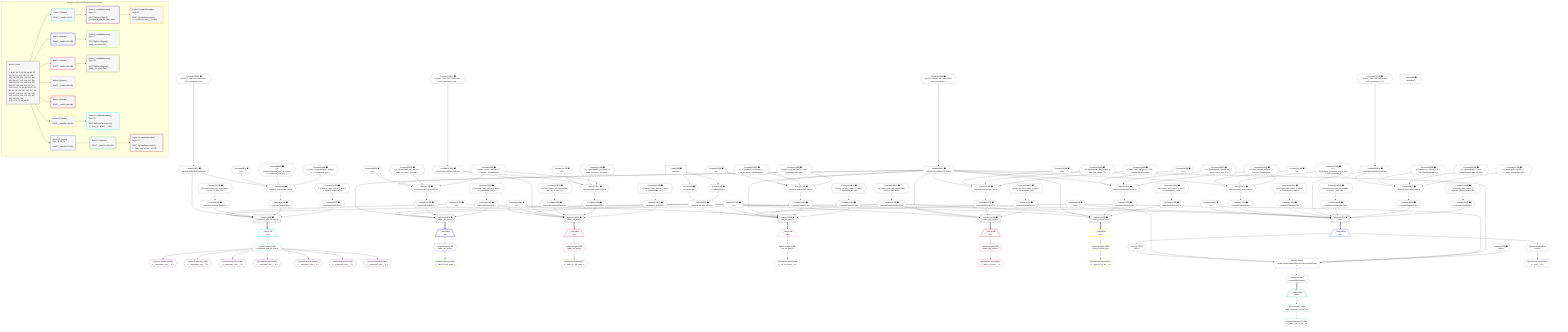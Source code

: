 %%{init: {'themeVariables': { 'fontSize': '12px'}}}%%
graph TD
    classDef path fill:#eee,stroke:#000,color:#000
    classDef plan fill:#fff,stroke-width:1px,color:#000
    classDef itemplan fill:#fff,stroke-width:2px,color:#000
    classDef unbatchedplan fill:#dff,stroke-width:1px,color:#000
    classDef sideeffectplan fill:#fcc,stroke-width:2px,color:#000
    classDef bucket fill:#f6f6f6,color:#000,stroke-width:2px,text-align:left


    %% plan dependencies
    PgSelect61[["PgSelect[61∈0] ➊<br />ᐸpostᐳ"]]:::plan
    Object11{{"Object[11∈0] ➊<br />ᐸ{pgSettings,withPgClient}ᐳ"}}:::plan
    Constant200{{"Constant[200∈0] ➊<br />ᐸ1ᐳ"}}:::plan
    Lambda95{{"Lambda[95∈0] ➊<br />ᐸcalculateLimitAndOffsetSQLᐳ"}}:::plan
    Lambda170{{"Lambda[170∈0] ➊<br />ᐸcalculateOrderBySQLᐳ"}}:::plan
    Lambda175{{"Lambda[175∈0] ➊<br />ᐸcalculateOrderBySQLᐳ"}}:::plan
    Lambda182{{"Lambda[182∈0] ➊<br />ᐸcalculateShouldReverseOrderᐳ"}}:::plan
    Lambda184{{"Lambda[184∈0] ➊<br />ᐸcalculateLimitAndOffsetSQLᐳ"}}:::plan
    Lambda189{{"Lambda[189∈0] ➊<br />ᐸcalculateOrderBySQLᐳ"}}:::plan
    Lambda194{{"Lambda[194∈0] ➊<br />ᐸcalculateOrderBySQLᐳ"}}:::plan
    Object11 & Constant200 & Lambda95 & Lambda170 & Lambda175 & Lambda182 & Lambda184 & Lambda189 & Lambda194 --> PgSelect61
    PgSelect39[["PgSelect[39∈0] ➊<br />ᐸint_set_queryᐳ"]]:::plan
    Constant195{{"Constant[195∈0] ➊<br />ᐸ5ᐳ"}}:::plan
    Constant38{{"Constant[38∈0] ➊<br />ᐸnullᐳ"}}:::plan
    Constant197{{"Constant[197∈0] ➊<br />ᐸ6ᐳ"}}:::plan
    Lambda93{{"Lambda[93∈0] ➊<br />ᐸcalculateShouldReverseOrderᐳ"}}:::plan
    Lambda128{{"Lambda[128∈0] ➊<br />ᐸcalculateOrderBySQLᐳ"}}:::plan
    Lambda133{{"Lambda[133∈0] ➊<br />ᐸcalculateOrderBySQLᐳ"}}:::plan
    Object11 & Constant195 & Constant38 & Constant197 & Lambda93 & Lambda95 & Lambda128 & Lambda133 --> PgSelect39
    PgSelect31[["PgSelect[31∈0] ➊<br />ᐸtable_set_queryᐳ"]]:::plan
    Constant196{{"Constant[196∈0] ➊<br />ᐸ2ᐳ"}}:::plan
    Lambda107{{"Lambda[107∈0] ➊<br />ᐸcalculateShouldReverseOrderᐳ"}}:::plan
    Lambda109{{"Lambda[109∈0] ➊<br />ᐸcalculateLimitAndOffsetSQLᐳ"}}:::plan
    Lambda114{{"Lambda[114∈0] ➊<br />ᐸcalculateOrderBySQLᐳ"}}:::plan
    Lambda119{{"Lambda[119∈0] ➊<br />ᐸcalculateOrderBySQLᐳ"}}:::plan
    Object11 & Constant196 & Constant196 & Lambda107 & Lambda109 & Lambda114 & Lambda119 --> PgSelect31
    PgSelect8[["PgSelect[8∈0] ➊<br />ᐸcompound_type_set_queryᐳ"]]:::plan
    Lambda78{{"Lambda[78∈0] ➊<br />ᐸcalculateShouldReverseOrderᐳ"}}:::plan
    Lambda81{{"Lambda[81∈0] ➊<br />ᐸcalculateLimitAndOffsetSQLᐳ"}}:::plan
    Lambda86{{"Lambda[86∈0] ➊<br />ᐸcalculateOrderBySQLᐳ"}}:::plan
    Lambda91{{"Lambda[91∈0] ➊<br />ᐸcalculateOrderBySQLᐳ"}}:::plan
    Object11 & Constant195 & Lambda78 & Lambda81 & Lambda86 & Lambda91 --> PgSelect8
    PgSelect24[["PgSelect[24∈0] ➊<br />ᐸtable_set_queryᐳ"]]:::plan
    Lambda100{{"Lambda[100∈0] ➊<br />ᐸcalculateOrderBySQLᐳ"}}:::plan
    Lambda105{{"Lambda[105∈0] ➊<br />ᐸcalculateOrderBySQLᐳ"}}:::plan
    Object11 & Lambda93 & Lambda95 & Lambda100 & Lambda105 --> PgSelect24
    PgSelect44[["PgSelect[44∈0] ➊<br />ᐸstatic_big_integerᐳ"]]:::plan
    Lambda142{{"Lambda[142∈0] ➊<br />ᐸcalculateOrderBySQLᐳ"}}:::plan
    Lambda147{{"Lambda[147∈0] ➊<br />ᐸcalculateOrderBySQLᐳ"}}:::plan
    Object11 & Lambda93 & Lambda95 & Lambda142 & Lambda147 --> PgSelect44
    PgSelect49[["PgSelect[49∈0] ➊<br />ᐸquery_interval_setᐳ"]]:::plan
    Lambda156{{"Lambda[156∈0] ➊<br />ᐸcalculateOrderBySQLᐳ"}}:::plan
    Lambda161{{"Lambda[161∈0] ➊<br />ᐸcalculateOrderBySQLᐳ"}}:::plan
    Object11 & Lambda93 & Lambda95 & Lambda156 & Lambda161 --> PgSelect49
    Object85{{"Object[85∈0] ➊<br />ᐸ{reverse,orders,alias,codec}ᐳ"}}:::plan
    Constant82{{"Constant[82∈0] ➊<br />ᐸ[]ᐳ"}}:::plan
    Constant83{{"Constant[83∈0] ➊<br />ᐸ{ s: Symbol(compound_type_set_query), n: 'compound_type_set_ᐳ"}}:::plan
    Constant84{{"Constant[84∈0] ➊<br />ᐸ{ name: 'compoundType', sqlType: { t: '”c”.”compound_type”',ᐳ"}}:::plan
    Lambda78 & Constant82 & Constant83 & Constant84 --> Object85
    Object99{{"Object[99∈0] ➊<br />ᐸ{reverse,orders,alias,codec}ᐳ"}}:::plan
    Constant96{{"Constant[96∈0] ➊<br />ᐸ[]ᐳ"}}:::plan
    Constant97{{"Constant[97∈0] ➊<br />ᐸ{ s: Symbol(table_set_query), n: 'table_set_query', [Symbol(ᐳ"}}:::plan
    Constant98{{"Constant[98∈0] ➊<br />ᐸ{ name: 'person', sqlType: { t: '”c”.”person”', [Symbol(pg-sᐳ"}}:::plan
    Lambda93 & Constant96 & Constant97 & Constant98 --> Object99
    Object113{{"Object[113∈0] ➊<br />ᐸ{reverse,orders,alias,codec}ᐳ"}}:::plan
    Constant110{{"Constant[110∈0] ➊<br />ᐸ[]ᐳ"}}:::plan
    Constant111{{"Constant[111∈0] ➊<br />ᐸ{ s: Symbol(table_set_query), n: 'table_set_query', [Symbol(ᐳ"}}:::plan
    Lambda107 & Constant110 & Constant111 & Constant98 --> Object113
    Object127{{"Object[127∈0] ➊<br />ᐸ{reverse,orders,alias,codec}ᐳ"}}:::plan
    Constant124{{"Constant[124∈0] ➊<br />ᐸ[]ᐳ"}}:::plan
    Constant125{{"Constant[125∈0] ➊<br />ᐸ{ s: Symbol(int_set_query), n: 'int_set_query', [Symbol(pg-sᐳ"}}:::plan
    Constant126{{"Constant[126∈0] ➊<br />ᐸ{ name: 'int4', sqlType: { t: '”int4”', [Symbol(pg-sql2-typeᐳ"}}:::plan
    Lambda93 & Constant124 & Constant125 & Constant126 --> Object127
    Object141{{"Object[141∈0] ➊<br />ᐸ{reverse,orders,alias,codec}ᐳ"}}:::plan
    Constant138{{"Constant[138∈0] ➊<br />ᐸ[]ᐳ"}}:::plan
    Constant139{{"Constant[139∈0] ➊<br />ᐸ{ s: Symbol(static_big_integer), n: 'static_big_integer', [Sᐳ"}}:::plan
    Constant140{{"Constant[140∈0] ➊<br />ᐸ{ name: 'int8', sqlType: { t: '”int8”', [Symbol(pg-sql2-typeᐳ"}}:::plan
    Lambda93 & Constant138 & Constant139 & Constant140 --> Object141
    Object155{{"Object[155∈0] ➊<br />ᐸ{reverse,orders,alias,codec}ᐳ"}}:::plan
    Constant152{{"Constant[152∈0] ➊<br />ᐸ[]ᐳ"}}:::plan
    Constant153{{"Constant[153∈0] ➊<br />ᐸ{ s: Symbol(query_interval_set), n: 'query_interval_set', [Sᐳ"}}:::plan
    Constant154{{"Constant[154∈0] ➊<br />ᐸ{ name: 'interval', sqlType: { t: '”interval”', [Symbol(pg-sᐳ"}}:::plan
    Lambda93 & Constant152 & Constant153 & Constant154 --> Object155
    Object169{{"Object[169∈0] ➊<br />ᐸ{reverse,orders,alias,codec}ᐳ"}}:::plan
    Constant166{{"Constant[166∈0] ➊<br />ᐸ[]ᐳ"}}:::plan
    Constant167{{"Constant[167∈0] ➊<br />ᐸ{ s: Symbol(post_computed_interval_set), n: 'post_computed_iᐳ"}}:::plan
    Lambda93 & Constant166 & Constant167 & Constant154 --> Object169
    Object188{{"Object[188∈0] ➊<br />ᐸ{reverse,orders,alias,codec}ᐳ"}}:::plan
    Constant185{{"Constant[185∈0] ➊<br />ᐸ[ { fragment: { n: [Array], f: 0, c: 266, [Symbol(pg-sql2-tyᐳ"}}:::plan
    Constant186{{"Constant[186∈0] ➊<br />ᐸ{ s: Symbol(post), n: 'post', [Symbol(pg-sql2-type-1)]: 'IDEᐳ"}}:::plan
    Constant187{{"Constant[187∈0] ➊<br />ᐸ{ name: 'post', sqlType: { t: '”a”.”post”', [Symbol(pg-sql2-ᐳ"}}:::plan
    Lambda182 & Constant185 & Constant186 & Constant187 --> Object188
    Access9{{"Access[9∈0] ➊<br />ᐸ2.pgSettingsᐳ"}}:::plan
    Access10{{"Access[10∈0] ➊<br />ᐸ2.withPgClientᐳ"}}:::plan
    Access9 & Access10 --> Object11
    __Value2["__Value[2∈0] ➊<br />ᐸcontextᐳ"]:::plan
    __Value2 --> Access9
    __Value2 --> Access10
    Constant209{{"Constant[209∈0] ➊<br />ᐸ§{ first: 5, last: null, cursorLower: null, cursorUpper: nulᐳ"}}:::plan
    Constant209 --> Lambda78
    Constant210{{"Constant[210∈0] ➊<br />ᐸ§{ cursorLower: null, cursorUpper: null, first: 5, last: nulᐳ"}}:::plan
    Constant210 --> Lambda81
    Object85 --> Lambda86
    Constant201{{"Constant[201∈0] ➊<br />ᐸ§{ reverse: false, orders: [], alias: { s: Symbol(compound_tᐳ"}}:::plan
    Constant201 --> Lambda91
    Constant198{{"Constant[198∈0] ➊<br />ᐸ§{ first: null, last: null, cursorLower: null, cursorUpper: ᐳ"}}:::plan
    Constant198 --> Lambda93
    Constant199{{"Constant[199∈0] ➊<br />ᐸ§{ cursorLower: null, cursorUpper: null, first: null, last: ᐳ"}}:::plan
    Constant199 --> Lambda95
    Object99 --> Lambda100
    Constant202{{"Constant[202∈0] ➊<br />ᐸ§{ reverse: false, orders: [], alias: { s: Symbol(table_set_ᐳ"}}:::plan
    Constant202 --> Lambda105
    Constant211{{"Constant[211∈0] ➊<br />ᐸ§{ first: 2, last: null, cursorLower: null, cursorUpper: nulᐳ"}}:::plan
    Constant211 --> Lambda107
    Constant212{{"Constant[212∈0] ➊<br />ᐸ§{ cursorLower: null, cursorUpper: null, first: 2, last: nulᐳ"}}:::plan
    Constant212 --> Lambda109
    Object113 --> Lambda114
    Constant203{{"Constant[203∈0] ➊<br />ᐸ§{ reverse: false, orders: [], alias: { s: Symbol(table_set_ᐳ"}}:::plan
    Constant203 --> Lambda119
    Object127 --> Lambda128
    Constant204{{"Constant[204∈0] ➊<br />ᐸ§{ reverse: false, orders: [], alias: { s: Symbol(int_set_quᐳ"}}:::plan
    Constant204 --> Lambda133
    Object141 --> Lambda142
    Constant205{{"Constant[205∈0] ➊<br />ᐸ§{ reverse: false, orders: [], alias: { s: Symbol(static_bigᐳ"}}:::plan
    Constant205 --> Lambda147
    Object155 --> Lambda156
    Constant206{{"Constant[206∈0] ➊<br />ᐸ§{ reverse: false, orders: [], alias: { s: Symbol(query_inteᐳ"}}:::plan
    Constant206 --> Lambda161
    Object169 --> Lambda170
    Constant207{{"Constant[207∈0] ➊<br />ᐸ§{ reverse: false, orders: [], alias: { s: Symbol(post_compuᐳ"}}:::plan
    Constant207 --> Lambda175
    Constant213{{"Constant[213∈0] ➊<br />ᐸ§{ first: 1, last: null, cursorLower: null, cursorUpper: nulᐳ"}}:::plan
    Constant213 --> Lambda182
    Constant214{{"Constant[214∈0] ➊<br />ᐸ§{ cursorLower: null, cursorUpper: null, first: 1, last: nulᐳ"}}:::plan
    Constant214 --> Lambda184
    Object188 --> Lambda189
    Constant208{{"Constant[208∈0] ➊<br />ᐸ§{ reverse: false, orders: [ { fragment: [Object], codec: [Oᐳ"}}:::plan
    Constant208 --> Lambda194
    __Value4["__Value[4∈0] ➊<br />ᐸrootValueᐳ"]:::plan
    Constant79{{"Constant[79∈0] ➊<br />ᐸfalseᐳ"}}:::plan
    __Item12[/"__Item[12∈1]<br />ᐸ8ᐳ"\]:::itemplan
    PgSelect8 ==> __Item12
    PgSelectSingle13{{"PgSelectSingle[13∈1]<br />ᐸcompound_type_set_queryᐳ"}}:::plan
    __Item12 --> PgSelectSingle13
    PgClassExpression14{{"PgClassExpression[14∈2]<br />ᐸ__compound...uery__.”a”ᐳ"}}:::plan
    PgSelectSingle13 --> PgClassExpression14
    PgClassExpression15{{"PgClassExpression[15∈2]<br />ᐸ__compound...uery__.”b”ᐳ"}}:::plan
    PgSelectSingle13 --> PgClassExpression15
    PgClassExpression16{{"PgClassExpression[16∈2]<br />ᐸ__compound...uery__.”c”ᐳ"}}:::plan
    PgSelectSingle13 --> PgClassExpression16
    PgClassExpression17{{"PgClassExpression[17∈2]<br />ᐸ__compound...uery__.”d”ᐳ"}}:::plan
    PgSelectSingle13 --> PgClassExpression17
    PgClassExpression18{{"PgClassExpression[18∈2]<br />ᐸ__compound...uery__.”e”ᐳ"}}:::plan
    PgSelectSingle13 --> PgClassExpression18
    PgClassExpression19{{"PgClassExpression[19∈2]<br />ᐸ__compound...uery__.”f”ᐳ"}}:::plan
    PgSelectSingle13 --> PgClassExpression19
    PgClassExpression20{{"PgClassExpression[20∈2]<br />ᐸ__compound...uery__.”g”ᐳ"}}:::plan
    PgSelectSingle13 --> PgClassExpression20
    __Item26[/"__Item[26∈4]<br />ᐸ24ᐳ"\]:::itemplan
    PgSelect24 ==> __Item26
    PgSelectSingle27{{"PgSelectSingle[27∈4]<br />ᐸtable_set_queryᐳ"}}:::plan
    __Item26 --> PgSelectSingle27
    PgClassExpression28{{"PgClassExpression[28∈5]<br />ᐸ__table_se...full_name”ᐳ"}}:::plan
    PgSelectSingle27 --> PgClassExpression28
    __Item33[/"__Item[33∈6]<br />ᐸ31ᐳ"\]:::itemplan
    PgSelect31 ==> __Item33
    PgSelectSingle34{{"PgSelectSingle[34∈6]<br />ᐸtable_set_queryᐳ"}}:::plan
    __Item33 --> PgSelectSingle34
    PgClassExpression35{{"PgClassExpression[35∈7]<br />ᐸ__table_se...full_name”ᐳ"}}:::plan
    PgSelectSingle34 --> PgClassExpression35
    __Item41[/"__Item[41∈8]<br />ᐸ39ᐳ"\]:::itemplan
    PgSelect39 ==> __Item41
    PgSelectSingle42{{"PgSelectSingle[42∈8]<br />ᐸint_set_queryᐳ"}}:::plan
    __Item41 --> PgSelectSingle42
    PgClassExpression43{{"PgClassExpression[43∈8]<br />ᐸ__int_set_query__.vᐳ"}}:::plan
    PgSelectSingle42 --> PgClassExpression43
    __Item46[/"__Item[46∈9]<br />ᐸ44ᐳ"\]:::itemplan
    PgSelect44 ==> __Item46
    PgSelectSingle47{{"PgSelectSingle[47∈9]<br />ᐸstatic_big_integerᐳ"}}:::plan
    __Item46 --> PgSelectSingle47
    PgClassExpression48{{"PgClassExpression[48∈9]<br />ᐸ__static_b...nteger__.vᐳ"}}:::plan
    PgSelectSingle47 --> PgClassExpression48
    __Item51[/"__Item[51∈10]<br />ᐸ49ᐳ"\]:::itemplan
    PgSelect49 ==> __Item51
    PgSelectSingle52{{"PgSelectSingle[52∈10]<br />ᐸquery_interval_setᐳ"}}:::plan
    __Item51 --> PgSelectSingle52
    PgClassExpression53{{"PgClassExpression[53∈10]<br />ᐸ__query_in...al_set__.vᐳ"}}:::plan
    PgSelectSingle52 --> PgClassExpression53
    Object179{{"Object[179∈12]<br />ᐸ{rows,first,last,shouldReverseOrder,fetchOneExtra}ᐳ"}}:::plan
    Access177{{"Access[177∈12]<br />ᐸ63.1ᐳ"}}:::plan
    Access177 & Constant38 & Constant38 & Lambda93 & Constant79 --> Object179
    __Item63[/"__Item[63∈12]<br />ᐸ61ᐳ"\]:::itemplan
    PgSelect61 ==> __Item63
    PgSelectSingle64{{"PgSelectSingle[64∈12]<br />ᐸpostᐳ"}}:::plan
    __Item63 --> PgSelectSingle64
    PgClassExpression65{{"PgClassExpression[65∈12]<br />ᐸ__post__.”id”ᐳ"}}:::plan
    PgSelectSingle64 --> PgClassExpression65
    __Item63 --> Access177
    Lambda180{{"Lambda[180∈12]<br />ᐸreverseIfNecessaryᐳ"}}:::plan
    Object179 --> Lambda180
    __Item71[/"__Item[71∈13]<br />ᐸ180ᐳ"\]:::itemplan
    Lambda180 ==> __Item71
    PgSelectSingle72{{"PgSelectSingle[72∈13]<br />ᐸpost_computed_interval_setᐳ"}}:::plan
    __Item71 --> PgSelectSingle72
    PgClassExpression73{{"PgClassExpression[73∈13]<br />ᐸ__post_com...al_set__.vᐳ"}}:::plan
    PgSelectSingle72 --> PgClassExpression73

    %% define steps

    subgraph "Buckets for queries/v4/simple-procedure-query"
    Bucket0("Bucket 0 (root)<br /><br />1: <br />ᐳ: 9, 10, 38, 79, 82, 83, 84, 96, 97, 98, 110, 111, 124, 125, 126, 138, 139, 140, 152, 153, 154, 166, 167, 185, 186, 187, 195, 196, 197, 198, 199, 200, 201, 202, 203, 204, 205, 206, 207, 208, 209, 210, 211, 212, 213, 214, 11, 78, 81, 85, 86, 91, 93, 95, 99, 100, 105, 107, 109, 113, 114, 119, 127, 128, 133, 141, 142, 147, 155, 156, 161, 169, 170, 175, 182, 184, 188, 189, 194<br />2: 8, 24, 31, 39, 44, 49, 61"):::bucket
    classDef bucket0 stroke:#696969
    class Bucket0,__Value2,__Value4,PgSelect8,Access9,Access10,Object11,PgSelect24,PgSelect31,Constant38,PgSelect39,PgSelect44,PgSelect49,PgSelect61,Lambda78,Constant79,Lambda81,Constant82,Constant83,Constant84,Object85,Lambda86,Lambda91,Lambda93,Lambda95,Constant96,Constant97,Constant98,Object99,Lambda100,Lambda105,Lambda107,Lambda109,Constant110,Constant111,Object113,Lambda114,Lambda119,Constant124,Constant125,Constant126,Object127,Lambda128,Lambda133,Constant138,Constant139,Constant140,Object141,Lambda142,Lambda147,Constant152,Constant153,Constant154,Object155,Lambda156,Lambda161,Constant166,Constant167,Object169,Lambda170,Lambda175,Lambda182,Lambda184,Constant185,Constant186,Constant187,Object188,Lambda189,Lambda194,Constant195,Constant196,Constant197,Constant198,Constant199,Constant200,Constant201,Constant202,Constant203,Constant204,Constant205,Constant206,Constant207,Constant208,Constant209,Constant210,Constant211,Constant212,Constant213,Constant214 bucket0
    Bucket1("Bucket 1 (listItem)<br /><br />ROOT __Item{1}ᐸ8ᐳ[12]"):::bucket
    classDef bucket1 stroke:#00bfff
    class Bucket1,__Item12,PgSelectSingle13 bucket1
    Bucket2("Bucket 2 (nullableBoundary)<br />Deps: 13<br /><br />ROOT PgSelectSingle{1}ᐸcompound_type_set_queryᐳ[13]"):::bucket
    classDef bucket2 stroke:#7f007f
    class Bucket2,PgClassExpression14,PgClassExpression15,PgClassExpression16,PgClassExpression17,PgClassExpression18,PgClassExpression19,PgClassExpression20 bucket2
    Bucket3("Bucket 3 (nullableBoundary)<br />Deps: 20<br /><br />ROOT PgClassExpression{2}ᐸ__compound...uery__.”g”ᐳ[20]"):::bucket
    classDef bucket3 stroke:#ffa500
    class Bucket3 bucket3
    Bucket4("Bucket 4 (listItem)<br /><br />ROOT __Item{4}ᐸ24ᐳ[26]"):::bucket
    classDef bucket4 stroke:#0000ff
    class Bucket4,__Item26,PgSelectSingle27 bucket4
    Bucket5("Bucket 5 (nullableBoundary)<br />Deps: 27<br /><br />ROOT PgSelectSingle{4}ᐸtable_set_queryᐳ[27]"):::bucket
    classDef bucket5 stroke:#7fff00
    class Bucket5,PgClassExpression28 bucket5
    Bucket6("Bucket 6 (listItem)<br /><br />ROOT __Item{6}ᐸ31ᐳ[33]"):::bucket
    classDef bucket6 stroke:#ff1493
    class Bucket6,__Item33,PgSelectSingle34 bucket6
    Bucket7("Bucket 7 (nullableBoundary)<br />Deps: 34<br /><br />ROOT PgSelectSingle{6}ᐸtable_set_queryᐳ[34]"):::bucket
    classDef bucket7 stroke:#808000
    class Bucket7,PgClassExpression35 bucket7
    Bucket8("Bucket 8 (listItem)<br /><br />ROOT __Item{8}ᐸ39ᐳ[41]"):::bucket
    classDef bucket8 stroke:#dda0dd
    class Bucket8,__Item41,PgSelectSingle42,PgClassExpression43 bucket8
    Bucket9("Bucket 9 (listItem)<br /><br />ROOT __Item{9}ᐸ44ᐳ[46]"):::bucket
    classDef bucket9 stroke:#ff0000
    class Bucket9,__Item46,PgSelectSingle47,PgClassExpression48 bucket9
    Bucket10("Bucket 10 (listItem)<br /><br />ROOT __Item{10}ᐸ49ᐳ[51]"):::bucket
    classDef bucket10 stroke:#ffff00
    class Bucket10,__Item51,PgSelectSingle52,PgClassExpression53 bucket10
    Bucket11("Bucket 11 (nullableBoundary)<br />Deps: 53<br /><br />ROOT PgClassExpression{10}ᐸ__query_in...al_set__.vᐳ[53]"):::bucket
    classDef bucket11 stroke:#00ffff
    class Bucket11 bucket11
    Bucket12("Bucket 12 (listItem)<br />Deps: 38, 93, 79<br /><br />ROOT __Item{12}ᐸ61ᐳ[63]"):::bucket
    classDef bucket12 stroke:#4169e1
    class Bucket12,__Item63,PgSelectSingle64,PgClassExpression65,Access177,Object179,Lambda180 bucket12
    Bucket13("Bucket 13 (listItem)<br /><br />ROOT __Item{13}ᐸ180ᐳ[71]"):::bucket
    classDef bucket13 stroke:#3cb371
    class Bucket13,__Item71,PgSelectSingle72,PgClassExpression73 bucket13
    Bucket14("Bucket 14 (nullableBoundary)<br />Deps: 73<br /><br />ROOT PgClassExpression{13}ᐸ__post_com...al_set__.vᐳ[73]"):::bucket
    classDef bucket14 stroke:#a52a2a
    class Bucket14 bucket14
    Bucket0 --> Bucket1 & Bucket4 & Bucket6 & Bucket8 & Bucket9 & Bucket10 & Bucket12
    Bucket1 --> Bucket2
    Bucket2 --> Bucket3
    Bucket4 --> Bucket5
    Bucket6 --> Bucket7
    Bucket10 --> Bucket11
    Bucket12 --> Bucket13
    Bucket13 --> Bucket14
    end